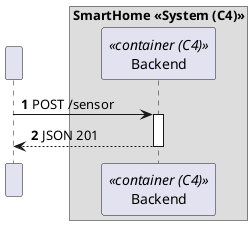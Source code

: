 @startuml
'https://plantuml.com/sequence-diagram
!pragma layout smetana

autonumber

participant " " as HTTP

box "SmartHome <<System (C4)>>"
    participant "Backend" as BE<<container (C4)>>
end box

HTTP -> BE : POST /sensor
activate BE

BE --> HTTP : JSON 201
deactivate BE

@enduml